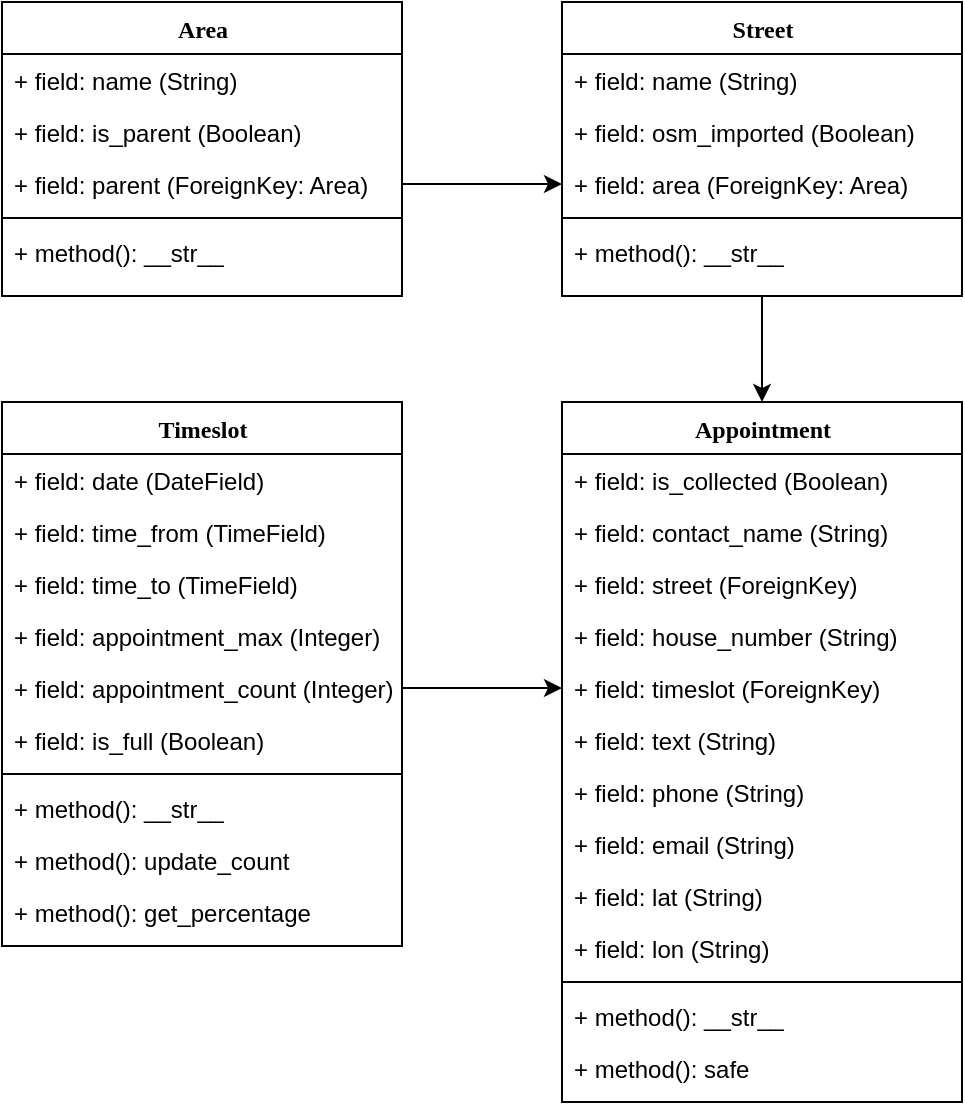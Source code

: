 <mxfile version="20.6.0" type="device"><diagram name="Page-1" id="9f46799a-70d6-7492-0946-bef42562c5a5"><mxGraphModel dx="1385" dy="665" grid="1" gridSize="10" guides="1" tooltips="1" connect="1" arrows="1" fold="1" page="1" pageScale="1" pageWidth="1100" pageHeight="850" background="none" math="0" shadow="0"><root><mxCell id="0"/><mxCell id="1" parent="0"/><mxCell id="78961159f06e98e8-17" value="Area" style="swimlane;html=1;fontStyle=1;align=center;verticalAlign=top;childLayout=stackLayout;horizontal=1;startSize=26;horizontalStack=0;resizeParent=1;resizeLast=0;collapsible=1;marginBottom=0;swimlaneFillColor=#ffffff;rounded=0;shadow=0;comic=0;labelBackgroundColor=none;strokeWidth=1;fillColor=none;fontFamily=Verdana;fontSize=12" parent="1" vertex="1"><mxGeometry x="120" y="80" width="200" height="147" as="geometry"/></mxCell><mxCell id="78961159f06e98e8-21" value="+ field: name (String)" style="text;html=1;strokeColor=none;fillColor=none;align=left;verticalAlign=top;spacingLeft=4;spacingRight=4;whiteSpace=wrap;overflow=hidden;rotatable=0;points=[[0,0.5],[1,0.5]];portConstraint=eastwest;" parent="78961159f06e98e8-17" vertex="1"><mxGeometry y="26" width="200" height="26" as="geometry"/></mxCell><mxCell id="78961159f06e98e8-23" value="+ field: is_parent (Boolean)" style="text;html=1;strokeColor=none;fillColor=none;align=left;verticalAlign=top;spacingLeft=4;spacingRight=4;whiteSpace=wrap;overflow=hidden;rotatable=0;points=[[0,0.5],[1,0.5]];portConstraint=eastwest;" parent="78961159f06e98e8-17" vertex="1"><mxGeometry y="52" width="200" height="26" as="geometry"/></mxCell><mxCell id="78961159f06e98e8-25" value="+ field: parent (ForeignKey: Area)" style="text;html=1;strokeColor=none;fillColor=none;align=left;verticalAlign=top;spacingLeft=4;spacingRight=4;whiteSpace=wrap;overflow=hidden;rotatable=0;points=[[0,0.5],[1,0.5]];portConstraint=eastwest;" parent="78961159f06e98e8-17" vertex="1"><mxGeometry y="78" width="200" height="26" as="geometry"/></mxCell><mxCell id="78961159f06e98e8-19" value="" style="line;html=1;strokeWidth=1;fillColor=none;align=left;verticalAlign=middle;spacingTop=-1;spacingLeft=3;spacingRight=3;rotatable=0;labelPosition=right;points=[];portConstraint=eastwest;" parent="78961159f06e98e8-17" vertex="1"><mxGeometry y="104" width="200" height="8" as="geometry"/></mxCell><mxCell id="78961159f06e98e8-20" value="+ method(): __str__" style="text;html=1;strokeColor=none;fillColor=none;align=left;verticalAlign=top;spacingLeft=4;spacingRight=4;whiteSpace=wrap;overflow=hidden;rotatable=0;points=[[0,0.5],[1,0.5]];portConstraint=eastwest;" parent="78961159f06e98e8-17" vertex="1"><mxGeometry y="112" width="200" height="26" as="geometry"/></mxCell><mxCell id="dk_n2xIRbGk2eNx0pk4B-47" style="edgeStyle=orthogonalEdgeStyle;rounded=0;orthogonalLoop=1;jettySize=auto;html=1;exitX=0.5;exitY=1;exitDx=0;exitDy=0;entryX=0.5;entryY=0;entryDx=0;entryDy=0;" edge="1" parent="1" source="dk_n2xIRbGk2eNx0pk4B-12" target="dk_n2xIRbGk2eNx0pk4B-32"><mxGeometry relative="1" as="geometry"/></mxCell><mxCell id="dk_n2xIRbGk2eNx0pk4B-12" value="Street" style="swimlane;html=1;fontStyle=1;align=center;verticalAlign=top;childLayout=stackLayout;horizontal=1;startSize=26;horizontalStack=0;resizeParent=1;resizeLast=0;collapsible=1;marginBottom=0;swimlaneFillColor=#ffffff;rounded=0;shadow=0;comic=0;labelBackgroundColor=none;strokeWidth=1;fillColor=none;fontFamily=Verdana;fontSize=12" vertex="1" parent="1"><mxGeometry x="400" y="80" width="200" height="147" as="geometry"/></mxCell><mxCell id="dk_n2xIRbGk2eNx0pk4B-13" value="+ field: name (String)" style="text;html=1;strokeColor=none;fillColor=none;align=left;verticalAlign=top;spacingLeft=4;spacingRight=4;whiteSpace=wrap;overflow=hidden;rotatable=0;points=[[0,0.5],[1,0.5]];portConstraint=eastwest;" vertex="1" parent="dk_n2xIRbGk2eNx0pk4B-12"><mxGeometry y="26" width="200" height="26" as="geometry"/></mxCell><mxCell id="dk_n2xIRbGk2eNx0pk4B-14" value="+ field: osm_imported (Boolean)" style="text;html=1;strokeColor=none;fillColor=none;align=left;verticalAlign=top;spacingLeft=4;spacingRight=4;whiteSpace=wrap;overflow=hidden;rotatable=0;points=[[0,0.5],[1,0.5]];portConstraint=eastwest;" vertex="1" parent="dk_n2xIRbGk2eNx0pk4B-12"><mxGeometry y="52" width="200" height="26" as="geometry"/></mxCell><mxCell id="dk_n2xIRbGk2eNx0pk4B-15" value="+ field: area (ForeignKey: Area)" style="text;html=1;strokeColor=none;fillColor=none;align=left;verticalAlign=top;spacingLeft=4;spacingRight=4;whiteSpace=wrap;overflow=hidden;rotatable=0;points=[[0,0.5],[1,0.5]];portConstraint=eastwest;" vertex="1" parent="dk_n2xIRbGk2eNx0pk4B-12"><mxGeometry y="78" width="200" height="26" as="geometry"/></mxCell><mxCell id="dk_n2xIRbGk2eNx0pk4B-16" value="" style="line;html=1;strokeWidth=1;fillColor=none;align=left;verticalAlign=middle;spacingTop=-1;spacingLeft=3;spacingRight=3;rotatable=0;labelPosition=right;points=[];portConstraint=eastwest;" vertex="1" parent="dk_n2xIRbGk2eNx0pk4B-12"><mxGeometry y="104" width="200" height="8" as="geometry"/></mxCell><mxCell id="dk_n2xIRbGk2eNx0pk4B-17" value="+ method(): __str__" style="text;html=1;strokeColor=none;fillColor=none;align=left;verticalAlign=top;spacingLeft=4;spacingRight=4;whiteSpace=wrap;overflow=hidden;rotatable=0;points=[[0,0.5],[1,0.5]];portConstraint=eastwest;" vertex="1" parent="dk_n2xIRbGk2eNx0pk4B-12"><mxGeometry y="112" width="200" height="26" as="geometry"/></mxCell><mxCell id="dk_n2xIRbGk2eNx0pk4B-19" style="edgeStyle=orthogonalEdgeStyle;rounded=0;orthogonalLoop=1;jettySize=auto;html=1;exitX=1;exitY=0.5;exitDx=0;exitDy=0;entryX=0;entryY=0.5;entryDx=0;entryDy=0;" edge="1" parent="1" source="78961159f06e98e8-25" target="dk_n2xIRbGk2eNx0pk4B-15"><mxGeometry relative="1" as="geometry"/></mxCell><mxCell id="dk_n2xIRbGk2eNx0pk4B-20" value="Timeslot" style="swimlane;html=1;fontStyle=1;align=center;verticalAlign=top;childLayout=stackLayout;horizontal=1;startSize=26;horizontalStack=0;resizeParent=1;resizeLast=0;collapsible=1;marginBottom=0;swimlaneFillColor=#ffffff;rounded=0;shadow=0;comic=0;labelBackgroundColor=none;strokeWidth=1;fillColor=none;fontFamily=Verdana;fontSize=12" vertex="1" parent="1"><mxGeometry x="120" y="280" width="200" height="272" as="geometry"/></mxCell><mxCell id="dk_n2xIRbGk2eNx0pk4B-21" value="+ field: date (DateField)" style="text;html=1;strokeColor=none;fillColor=none;align=left;verticalAlign=top;spacingLeft=4;spacingRight=4;whiteSpace=wrap;overflow=hidden;rotatable=0;points=[[0,0.5],[1,0.5]];portConstraint=eastwest;" vertex="1" parent="dk_n2xIRbGk2eNx0pk4B-20"><mxGeometry y="26" width="200" height="26" as="geometry"/></mxCell><mxCell id="dk_n2xIRbGk2eNx0pk4B-22" value="+ field: time_from (TimeField)" style="text;html=1;strokeColor=none;fillColor=none;align=left;verticalAlign=top;spacingLeft=4;spacingRight=4;whiteSpace=wrap;overflow=hidden;rotatable=0;points=[[0,0.5],[1,0.5]];portConstraint=eastwest;" vertex="1" parent="dk_n2xIRbGk2eNx0pk4B-20"><mxGeometry y="52" width="200" height="26" as="geometry"/></mxCell><mxCell id="dk_n2xIRbGk2eNx0pk4B-23" value="+ field: time_to (TimeField)" style="text;html=1;strokeColor=none;fillColor=none;align=left;verticalAlign=top;spacingLeft=4;spacingRight=4;whiteSpace=wrap;overflow=hidden;rotatable=0;points=[[0,0.5],[1,0.5]];portConstraint=eastwest;" vertex="1" parent="dk_n2xIRbGk2eNx0pk4B-20"><mxGeometry y="78" width="200" height="26" as="geometry"/></mxCell><mxCell id="dk_n2xIRbGk2eNx0pk4B-29" value="+ field: appointment_max (Integer)" style="text;html=1;strokeColor=none;fillColor=none;align=left;verticalAlign=top;spacingLeft=4;spacingRight=4;whiteSpace=wrap;overflow=hidden;rotatable=0;points=[[0,0.5],[1,0.5]];portConstraint=eastwest;" vertex="1" parent="dk_n2xIRbGk2eNx0pk4B-20"><mxGeometry y="104" width="200" height="26" as="geometry"/></mxCell><mxCell id="dk_n2xIRbGk2eNx0pk4B-28" value="+ field: appointment_count (Integer)" style="text;html=1;strokeColor=none;fillColor=none;align=left;verticalAlign=top;spacingLeft=4;spacingRight=4;whiteSpace=wrap;overflow=hidden;rotatable=0;points=[[0,0.5],[1,0.5]];portConstraint=eastwest;" vertex="1" parent="dk_n2xIRbGk2eNx0pk4B-20"><mxGeometry y="130" width="200" height="26" as="geometry"/></mxCell><mxCell id="dk_n2xIRbGk2eNx0pk4B-27" value="+ field: is_full (Boolean)" style="text;html=1;strokeColor=none;fillColor=none;align=left;verticalAlign=top;spacingLeft=4;spacingRight=4;whiteSpace=wrap;overflow=hidden;rotatable=0;points=[[0,0.5],[1,0.5]];portConstraint=eastwest;" vertex="1" parent="dk_n2xIRbGk2eNx0pk4B-20"><mxGeometry y="156" width="200" height="26" as="geometry"/></mxCell><mxCell id="dk_n2xIRbGk2eNx0pk4B-24" value="" style="line;html=1;strokeWidth=1;fillColor=none;align=left;verticalAlign=middle;spacingTop=-1;spacingLeft=3;spacingRight=3;rotatable=0;labelPosition=right;points=[];portConstraint=eastwest;" vertex="1" parent="dk_n2xIRbGk2eNx0pk4B-20"><mxGeometry y="182" width="200" height="8" as="geometry"/></mxCell><mxCell id="dk_n2xIRbGk2eNx0pk4B-25" value="+ method(): __str__" style="text;html=1;strokeColor=none;fillColor=none;align=left;verticalAlign=top;spacingLeft=4;spacingRight=4;whiteSpace=wrap;overflow=hidden;rotatable=0;points=[[0,0.5],[1,0.5]];portConstraint=eastwest;" vertex="1" parent="dk_n2xIRbGk2eNx0pk4B-20"><mxGeometry y="190" width="200" height="26" as="geometry"/></mxCell><mxCell id="dk_n2xIRbGk2eNx0pk4B-30" value="+ method(): update_count" style="text;html=1;strokeColor=none;fillColor=none;align=left;verticalAlign=top;spacingLeft=4;spacingRight=4;whiteSpace=wrap;overflow=hidden;rotatable=0;points=[[0,0.5],[1,0.5]];portConstraint=eastwest;" vertex="1" parent="dk_n2xIRbGk2eNx0pk4B-20"><mxGeometry y="216" width="200" height="26" as="geometry"/></mxCell><mxCell id="dk_n2xIRbGk2eNx0pk4B-31" value="+ method(): get_percentage" style="text;html=1;strokeColor=none;fillColor=none;align=left;verticalAlign=top;spacingLeft=4;spacingRight=4;whiteSpace=wrap;overflow=hidden;rotatable=0;points=[[0,0.5],[1,0.5]];portConstraint=eastwest;" vertex="1" parent="dk_n2xIRbGk2eNx0pk4B-20"><mxGeometry y="242" width="200" height="26" as="geometry"/></mxCell><mxCell id="dk_n2xIRbGk2eNx0pk4B-32" value="Appointment" style="swimlane;html=1;fontStyle=1;align=center;verticalAlign=top;childLayout=stackLayout;horizontal=1;startSize=26;horizontalStack=0;resizeParent=1;resizeLast=0;collapsible=1;marginBottom=0;swimlaneFillColor=#ffffff;rounded=0;shadow=0;comic=0;labelBackgroundColor=none;strokeWidth=1;fillColor=none;fontFamily=Verdana;fontSize=12" vertex="1" parent="1"><mxGeometry x="400" y="280" width="200" height="350" as="geometry"/></mxCell><mxCell id="dk_n2xIRbGk2eNx0pk4B-33" value="+ field: is_collected (Boolean)" style="text;html=1;strokeColor=none;fillColor=none;align=left;verticalAlign=top;spacingLeft=4;spacingRight=4;whiteSpace=wrap;overflow=hidden;rotatable=0;points=[[0,0.5],[1,0.5]];portConstraint=eastwest;" vertex="1" parent="dk_n2xIRbGk2eNx0pk4B-32"><mxGeometry y="26" width="200" height="26" as="geometry"/></mxCell><mxCell id="dk_n2xIRbGk2eNx0pk4B-34" value="+ field: contact_name (String)" style="text;html=1;strokeColor=none;fillColor=none;align=left;verticalAlign=top;spacingLeft=4;spacingRight=4;whiteSpace=wrap;overflow=hidden;rotatable=0;points=[[0,0.5],[1,0.5]];portConstraint=eastwest;" vertex="1" parent="dk_n2xIRbGk2eNx0pk4B-32"><mxGeometry y="52" width="200" height="26" as="geometry"/></mxCell><mxCell id="dk_n2xIRbGk2eNx0pk4B-35" value="+ field: street (ForeignKey)" style="text;html=1;strokeColor=none;fillColor=none;align=left;verticalAlign=top;spacingLeft=4;spacingRight=4;whiteSpace=wrap;overflow=hidden;rotatable=0;points=[[0,0.5],[1,0.5]];portConstraint=eastwest;" vertex="1" parent="dk_n2xIRbGk2eNx0pk4B-32"><mxGeometry y="78" width="200" height="26" as="geometry"/></mxCell><mxCell id="dk_n2xIRbGk2eNx0pk4B-36" value="+ field: house_number (String)" style="text;html=1;strokeColor=none;fillColor=none;align=left;verticalAlign=top;spacingLeft=4;spacingRight=4;whiteSpace=wrap;overflow=hidden;rotatable=0;points=[[0,0.5],[1,0.5]];portConstraint=eastwest;" vertex="1" parent="dk_n2xIRbGk2eNx0pk4B-32"><mxGeometry y="104" width="200" height="26" as="geometry"/></mxCell><mxCell id="dk_n2xIRbGk2eNx0pk4B-37" value="+ field: timeslot (ForeignKey)" style="text;html=1;strokeColor=none;fillColor=none;align=left;verticalAlign=top;spacingLeft=4;spacingRight=4;whiteSpace=wrap;overflow=hidden;rotatable=0;points=[[0,0.5],[1,0.5]];portConstraint=eastwest;" vertex="1" parent="dk_n2xIRbGk2eNx0pk4B-32"><mxGeometry y="130" width="200" height="26" as="geometry"/></mxCell><mxCell id="dk_n2xIRbGk2eNx0pk4B-46" value="+ field: text (String)" style="text;html=1;strokeColor=none;fillColor=none;align=left;verticalAlign=top;spacingLeft=4;spacingRight=4;whiteSpace=wrap;overflow=hidden;rotatable=0;points=[[0,0.5],[1,0.5]];portConstraint=eastwest;" vertex="1" parent="dk_n2xIRbGk2eNx0pk4B-32"><mxGeometry y="156" width="200" height="26" as="geometry"/></mxCell><mxCell id="dk_n2xIRbGk2eNx0pk4B-43" value="+ field: phone (String)" style="text;html=1;strokeColor=none;fillColor=none;align=left;verticalAlign=top;spacingLeft=4;spacingRight=4;whiteSpace=wrap;overflow=hidden;rotatable=0;points=[[0,0.5],[1,0.5]];portConstraint=eastwest;" vertex="1" parent="dk_n2xIRbGk2eNx0pk4B-32"><mxGeometry y="182" width="200" height="26" as="geometry"/></mxCell><mxCell id="dk_n2xIRbGk2eNx0pk4B-44" value="+ field: email (String)" style="text;html=1;strokeColor=none;fillColor=none;align=left;verticalAlign=top;spacingLeft=4;spacingRight=4;whiteSpace=wrap;overflow=hidden;rotatable=0;points=[[0,0.5],[1,0.5]];portConstraint=eastwest;" vertex="1" parent="dk_n2xIRbGk2eNx0pk4B-32"><mxGeometry y="208" width="200" height="26" as="geometry"/></mxCell><mxCell id="dk_n2xIRbGk2eNx0pk4B-45" value="+ field: lat (String)" style="text;html=1;strokeColor=none;fillColor=none;align=left;verticalAlign=top;spacingLeft=4;spacingRight=4;whiteSpace=wrap;overflow=hidden;rotatable=0;points=[[0,0.5],[1,0.5]];portConstraint=eastwest;" vertex="1" parent="dk_n2xIRbGk2eNx0pk4B-32"><mxGeometry y="234" width="200" height="26" as="geometry"/></mxCell><mxCell id="dk_n2xIRbGk2eNx0pk4B-38" value="+ field: lon (String)" style="text;html=1;strokeColor=none;fillColor=none;align=left;verticalAlign=top;spacingLeft=4;spacingRight=4;whiteSpace=wrap;overflow=hidden;rotatable=0;points=[[0,0.5],[1,0.5]];portConstraint=eastwest;" vertex="1" parent="dk_n2xIRbGk2eNx0pk4B-32"><mxGeometry y="260" width="200" height="26" as="geometry"/></mxCell><mxCell id="dk_n2xIRbGk2eNx0pk4B-39" value="" style="line;html=1;strokeWidth=1;fillColor=none;align=left;verticalAlign=middle;spacingTop=-1;spacingLeft=3;spacingRight=3;rotatable=0;labelPosition=right;points=[];portConstraint=eastwest;" vertex="1" parent="dk_n2xIRbGk2eNx0pk4B-32"><mxGeometry y="286" width="200" height="8" as="geometry"/></mxCell><mxCell id="dk_n2xIRbGk2eNx0pk4B-40" value="+ method(): __str__" style="text;html=1;strokeColor=none;fillColor=none;align=left;verticalAlign=top;spacingLeft=4;spacingRight=4;whiteSpace=wrap;overflow=hidden;rotatable=0;points=[[0,0.5],[1,0.5]];portConstraint=eastwest;" vertex="1" parent="dk_n2xIRbGk2eNx0pk4B-32"><mxGeometry y="294" width="200" height="26" as="geometry"/></mxCell><mxCell id="dk_n2xIRbGk2eNx0pk4B-41" value="+ method(): safe" style="text;html=1;strokeColor=none;fillColor=none;align=left;verticalAlign=top;spacingLeft=4;spacingRight=4;whiteSpace=wrap;overflow=hidden;rotatable=0;points=[[0,0.5],[1,0.5]];portConstraint=eastwest;" vertex="1" parent="dk_n2xIRbGk2eNx0pk4B-32"><mxGeometry y="320" width="200" height="26" as="geometry"/></mxCell><mxCell id="dk_n2xIRbGk2eNx0pk4B-49" style="edgeStyle=orthogonalEdgeStyle;rounded=0;orthogonalLoop=1;jettySize=auto;html=1;exitX=1;exitY=0.5;exitDx=0;exitDy=0;entryX=0;entryY=0.5;entryDx=0;entryDy=0;" edge="1" parent="1" source="dk_n2xIRbGk2eNx0pk4B-28" target="dk_n2xIRbGk2eNx0pk4B-37"><mxGeometry relative="1" as="geometry"/></mxCell></root></mxGraphModel></diagram></mxfile>